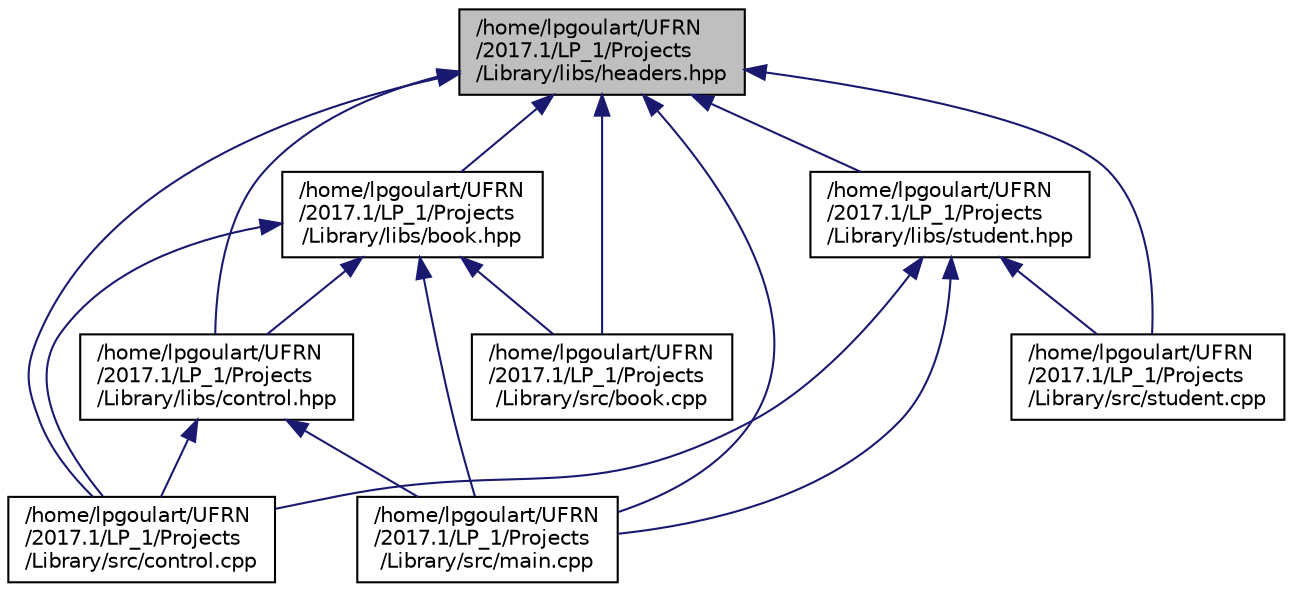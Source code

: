 digraph "/home/lpgoulart/UFRN/2017.1/LP_1/Projects/Library/libs/headers.hpp"
{
  edge [fontname="Helvetica",fontsize="10",labelfontname="Helvetica",labelfontsize="10"];
  node [fontname="Helvetica",fontsize="10",shape=record];
  Node1 [label="/home/lpgoulart/UFRN\l/2017.1/LP_1/Projects\l/Library/libs/headers.hpp",height=0.2,width=0.4,color="black", fillcolor="grey75", style="filled", fontcolor="black"];
  Node1 -> Node2 [dir="back",color="midnightblue",fontsize="10",style="solid"];
  Node2 [label="/home/lpgoulart/UFRN\l/2017.1/LP_1/Projects\l/Library/libs/book.hpp",height=0.2,width=0.4,color="black", fillcolor="white", style="filled",URL="$book_8hpp.html"];
  Node2 -> Node3 [dir="back",color="midnightblue",fontsize="10",style="solid"];
  Node3 [label="/home/lpgoulart/UFRN\l/2017.1/LP_1/Projects\l/Library/libs/control.hpp",height=0.2,width=0.4,color="black", fillcolor="white", style="filled",URL="$control_8hpp.html"];
  Node3 -> Node4 [dir="back",color="midnightblue",fontsize="10",style="solid"];
  Node4 [label="/home/lpgoulart/UFRN\l/2017.1/LP_1/Projects\l/Library/src/control.cpp",height=0.2,width=0.4,color="black", fillcolor="white", style="filled",URL="$control_8cpp.html"];
  Node3 -> Node5 [dir="back",color="midnightblue",fontsize="10",style="solid"];
  Node5 [label="/home/lpgoulart/UFRN\l/2017.1/LP_1/Projects\l/Library/src/main.cpp",height=0.2,width=0.4,color="black", fillcolor="white", style="filled",URL="$main_8cpp.html"];
  Node2 -> Node6 [dir="back",color="midnightblue",fontsize="10",style="solid"];
  Node6 [label="/home/lpgoulart/UFRN\l/2017.1/LP_1/Projects\l/Library/src/book.cpp",height=0.2,width=0.4,color="black", fillcolor="white", style="filled",URL="$book_8cpp.html"];
  Node2 -> Node4 [dir="back",color="midnightblue",fontsize="10",style="solid"];
  Node2 -> Node5 [dir="back",color="midnightblue",fontsize="10",style="solid"];
  Node1 -> Node3 [dir="back",color="midnightblue",fontsize="10",style="solid"];
  Node1 -> Node7 [dir="back",color="midnightblue",fontsize="10",style="solid"];
  Node7 [label="/home/lpgoulart/UFRN\l/2017.1/LP_1/Projects\l/Library/libs/student.hpp",height=0.2,width=0.4,color="black", fillcolor="white", style="filled",URL="$student_8hpp.html"];
  Node7 -> Node4 [dir="back",color="midnightblue",fontsize="10",style="solid"];
  Node7 -> Node5 [dir="back",color="midnightblue",fontsize="10",style="solid"];
  Node7 -> Node8 [dir="back",color="midnightblue",fontsize="10",style="solid"];
  Node8 [label="/home/lpgoulart/UFRN\l/2017.1/LP_1/Projects\l/Library/src/student.cpp",height=0.2,width=0.4,color="black", fillcolor="white", style="filled",URL="$student_8cpp.html"];
  Node1 -> Node6 [dir="back",color="midnightblue",fontsize="10",style="solid"];
  Node1 -> Node4 [dir="back",color="midnightblue",fontsize="10",style="solid"];
  Node1 -> Node5 [dir="back",color="midnightblue",fontsize="10",style="solid"];
  Node1 -> Node8 [dir="back",color="midnightblue",fontsize="10",style="solid"];
}
